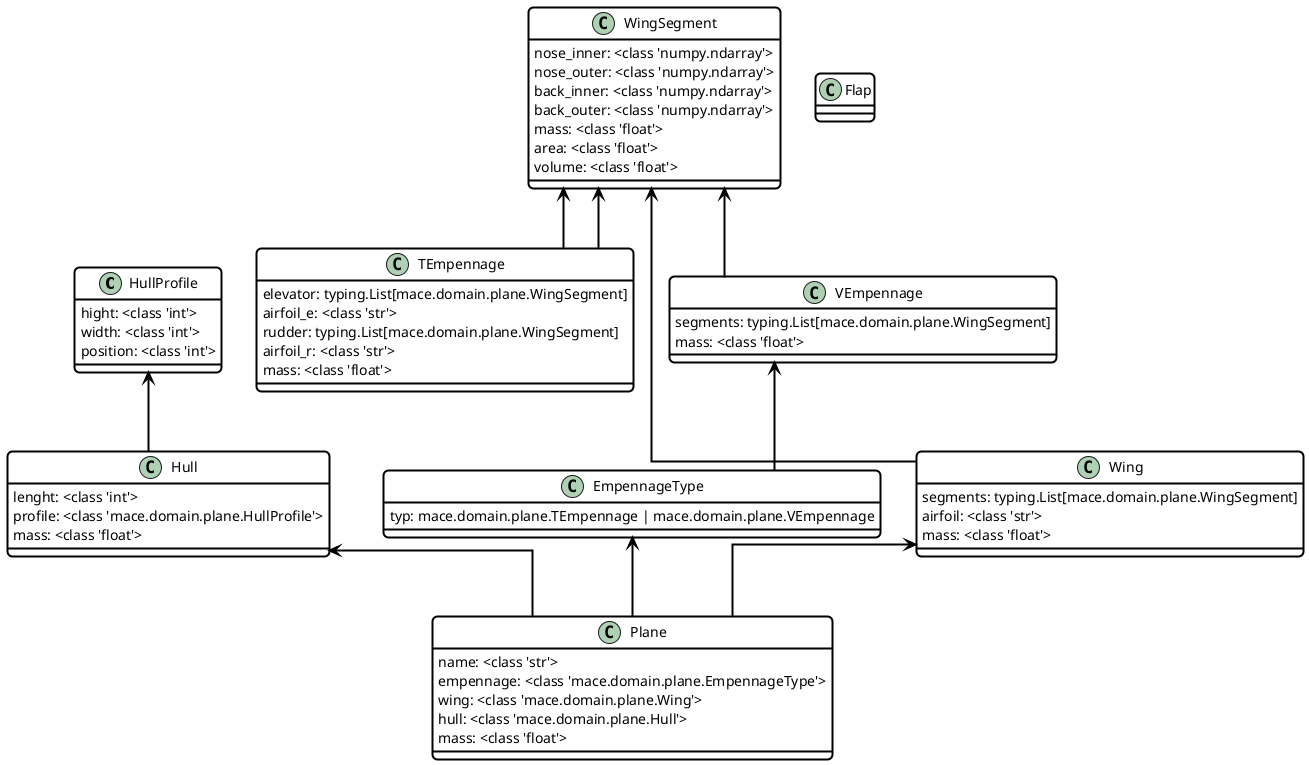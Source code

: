 @startuml
skinparam useBetaStyle true
skinparam linetype ortho

<style>
    classDiagram{
        FontColor Black
        BackgroundColor White
        LineThickness 2
        LineColor Black
        RoundCorner 10
    }
</style>
class HullProfile {
hight: <class 'int'>
width: <class 'int'>
position: <class 'int'>
}
class Hull {
lenght: <class 'int'>
profile: <class 'mace.domain.plane.HullProfile'>
mass: <class 'float'>
}
HullProfile <-- Hull
class Flap {
}
class WingSegment {
nose_inner: <class 'numpy.ndarray'>
nose_outer: <class 'numpy.ndarray'>
back_inner: <class 'numpy.ndarray'>
back_outer: <class 'numpy.ndarray'>
mass: <class 'float'>
area: <class 'float'>
volume: <class 'float'>
}
class TEmpennage {
elevator: typing.List[mace.domain.plane.WingSegment]
airfoil_e: <class 'str'>
rudder: typing.List[mace.domain.plane.WingSegment]
airfoil_r: <class 'str'>
mass: <class 'float'>
}
WingSegment <-- TEmpennage
WingSegment <-- TEmpennage
class VEmpennage {
segments: typing.List[mace.domain.plane.WingSegment]
mass: <class 'float'>
}
WingSegment <-- VEmpennage
class EmpennageType {
typ: mace.domain.plane.TEmpennage | mace.domain.plane.VEmpennage
}
VEmpennage <-- EmpennageType
class Wing {
segments: typing.List[mace.domain.plane.WingSegment]
airfoil: <class 'str'>
mass: <class 'float'>
}
WingSegment <-- Wing
class Plane {
name: <class 'str'>
empennage: <class 'mace.domain.plane.EmpennageType'>
wing: <class 'mace.domain.plane.Wing'>
hull: <class 'mace.domain.plane.Hull'>
mass: <class 'float'>
}
EmpennageType <-- Plane
Wing <-- Plane
Hull <-- Plane
@enduml